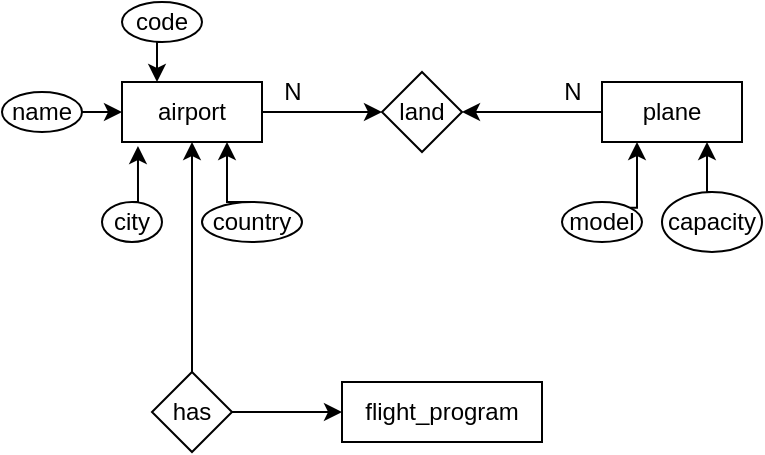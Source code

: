 <mxfile version="20.5.3" type="google"><diagram id="VmNA6rkIm-gpM28IDPNw" name="Página-1"><mxGraphModel grid="1" page="1" gridSize="10" guides="1" tooltips="1" connect="1" arrows="1" fold="1" pageScale="1" pageWidth="827" pageHeight="1169" math="0" shadow="0"><root><mxCell id="0"/><mxCell id="1" parent="0"/><mxCell id="UKJ-rLuR3TyoIJpKIvMB-20" style="edgeStyle=orthogonalEdgeStyle;rounded=0;orthogonalLoop=1;jettySize=auto;html=1;exitX=1;exitY=0.5;exitDx=0;exitDy=0;entryX=0;entryY=0.5;entryDx=0;entryDy=0;" edge="1" parent="1" source="UKJ-rLuR3TyoIJpKIvMB-2" target="UKJ-rLuR3TyoIJpKIvMB-19"><mxGeometry relative="1" as="geometry"/></mxCell><mxCell id="UKJ-rLuR3TyoIJpKIvMB-2" value="airport" style="rounded=0;whiteSpace=wrap;html=1;" vertex="1" parent="1"><mxGeometry x="120" y="90" width="70" height="30" as="geometry"/></mxCell><mxCell id="UKJ-rLuR3TyoIJpKIvMB-7" style="edgeStyle=orthogonalEdgeStyle;rounded=0;orthogonalLoop=1;jettySize=auto;html=1;exitX=0.5;exitY=1;exitDx=0;exitDy=0;entryX=0.25;entryY=0;entryDx=0;entryDy=0;" edge="1" parent="1" source="UKJ-rLuR3TyoIJpKIvMB-3" target="UKJ-rLuR3TyoIJpKIvMB-2"><mxGeometry relative="1" as="geometry"/></mxCell><mxCell id="UKJ-rLuR3TyoIJpKIvMB-3" value="code" style="ellipse;whiteSpace=wrap;html=1;" vertex="1" parent="1"><mxGeometry x="120" y="50" width="40" height="20" as="geometry"/></mxCell><mxCell id="UKJ-rLuR3TyoIJpKIvMB-10" style="edgeStyle=orthogonalEdgeStyle;rounded=0;orthogonalLoop=1;jettySize=auto;html=1;exitX=1;exitY=0.5;exitDx=0;exitDy=0;entryX=0;entryY=0.5;entryDx=0;entryDy=0;" edge="1" parent="1" source="UKJ-rLuR3TyoIJpKIvMB-4" target="UKJ-rLuR3TyoIJpKIvMB-2"><mxGeometry relative="1" as="geometry"/></mxCell><mxCell id="UKJ-rLuR3TyoIJpKIvMB-4" value="name" style="ellipse;whiteSpace=wrap;html=1;" vertex="1" parent="1"><mxGeometry x="60" y="95" width="40" height="20" as="geometry"/></mxCell><mxCell id="UKJ-rLuR3TyoIJpKIvMB-11" style="edgeStyle=orthogonalEdgeStyle;rounded=0;orthogonalLoop=1;jettySize=auto;html=1;exitX=0.5;exitY=0;exitDx=0;exitDy=0;entryX=0.114;entryY=1.067;entryDx=0;entryDy=0;entryPerimeter=0;" edge="1" parent="1" source="UKJ-rLuR3TyoIJpKIvMB-5" target="UKJ-rLuR3TyoIJpKIvMB-2"><mxGeometry relative="1" as="geometry"/></mxCell><mxCell id="UKJ-rLuR3TyoIJpKIvMB-5" value="city" style="ellipse;whiteSpace=wrap;html=1;" vertex="1" parent="1"><mxGeometry x="110" y="150" width="30" height="20" as="geometry"/></mxCell><mxCell id="UKJ-rLuR3TyoIJpKIvMB-12" style="edgeStyle=orthogonalEdgeStyle;rounded=0;orthogonalLoop=1;jettySize=auto;html=1;exitX=0.5;exitY=0;exitDx=0;exitDy=0;entryX=0.75;entryY=1;entryDx=0;entryDy=0;" edge="1" parent="1" source="UKJ-rLuR3TyoIJpKIvMB-6" target="UKJ-rLuR3TyoIJpKIvMB-2"><mxGeometry relative="1" as="geometry"/></mxCell><mxCell id="UKJ-rLuR3TyoIJpKIvMB-6" value="country" style="ellipse;whiteSpace=wrap;html=1;" vertex="1" parent="1"><mxGeometry x="160" y="150" width="50" height="20" as="geometry"/></mxCell><mxCell id="UKJ-rLuR3TyoIJpKIvMB-13" value="plane" style="whiteSpace=wrap;html=1;" vertex="1" parent="1"><mxGeometry x="360" y="90" width="70" height="30" as="geometry"/></mxCell><mxCell id="UKJ-rLuR3TyoIJpKIvMB-17" style="edgeStyle=orthogonalEdgeStyle;rounded=0;orthogonalLoop=1;jettySize=auto;html=1;exitX=1;exitY=0;exitDx=0;exitDy=0;entryX=0.25;entryY=1;entryDx=0;entryDy=0;" edge="1" parent="1" source="UKJ-rLuR3TyoIJpKIvMB-15" target="UKJ-rLuR3TyoIJpKIvMB-13"><mxGeometry relative="1" as="geometry"/></mxCell><mxCell id="UKJ-rLuR3TyoIJpKIvMB-15" value="model" style="ellipse;whiteSpace=wrap;html=1;" vertex="1" parent="1"><mxGeometry x="340" y="150" width="40" height="20" as="geometry"/></mxCell><mxCell id="UKJ-rLuR3TyoIJpKIvMB-18" style="edgeStyle=orthogonalEdgeStyle;rounded=0;orthogonalLoop=1;jettySize=auto;html=1;exitX=0.5;exitY=0;exitDx=0;exitDy=0;entryX=0.75;entryY=1;entryDx=0;entryDy=0;" edge="1" parent="1" source="UKJ-rLuR3TyoIJpKIvMB-16" target="UKJ-rLuR3TyoIJpKIvMB-13"><mxGeometry relative="1" as="geometry"/></mxCell><mxCell id="UKJ-rLuR3TyoIJpKIvMB-16" value="capacity" style="ellipse;whiteSpace=wrap;html=1;" vertex="1" parent="1"><mxGeometry x="390" y="145" width="50" height="30" as="geometry"/></mxCell><mxCell id="UKJ-rLuR3TyoIJpKIvMB-21" style="edgeStyle=orthogonalEdgeStyle;rounded=0;orthogonalLoop=1;jettySize=auto;html=1;exitX=0;exitY=0.5;exitDx=0;exitDy=0;entryX=1;entryY=0.5;entryDx=0;entryDy=0;" edge="1" parent="1" source="UKJ-rLuR3TyoIJpKIvMB-13" target="UKJ-rLuR3TyoIJpKIvMB-19"><mxGeometry relative="1" as="geometry"/></mxCell><mxCell id="UKJ-rLuR3TyoIJpKIvMB-19" value="land" style="rhombus;whiteSpace=wrap;html=1;" vertex="1" parent="1"><mxGeometry x="250" y="85" width="40" height="40" as="geometry"/></mxCell><mxCell id="UKJ-rLuR3TyoIJpKIvMB-22" value="N" style="text;html=1;align=center;verticalAlign=middle;resizable=0;points=[];autosize=1;strokeColor=none;fillColor=none;" vertex="1" parent="1"><mxGeometry x="190" y="80" width="30" height="30" as="geometry"/></mxCell><mxCell id="UKJ-rLuR3TyoIJpKIvMB-23" value="N" style="text;html=1;align=center;verticalAlign=middle;resizable=0;points=[];autosize=1;strokeColor=none;fillColor=none;" vertex="1" parent="1"><mxGeometry x="330" y="80" width="30" height="30" as="geometry"/></mxCell><mxCell id="UKJ-rLuR3TyoIJpKIvMB-24" value="flight_program" style="whiteSpace=wrap;html=1;" vertex="1" parent="1"><mxGeometry x="230" y="240" width="100" height="30" as="geometry"/></mxCell><mxCell id="UKJ-rLuR3TyoIJpKIvMB-26" style="edgeStyle=orthogonalEdgeStyle;rounded=0;orthogonalLoop=1;jettySize=auto;html=1;exitX=0.5;exitY=0;exitDx=0;exitDy=0;entryX=0.5;entryY=1;entryDx=0;entryDy=0;" edge="1" parent="1" source="UKJ-rLuR3TyoIJpKIvMB-25" target="UKJ-rLuR3TyoIJpKIvMB-2"><mxGeometry relative="1" as="geometry"/></mxCell><mxCell id="UKJ-rLuR3TyoIJpKIvMB-27" style="edgeStyle=orthogonalEdgeStyle;rounded=0;orthogonalLoop=1;jettySize=auto;html=1;exitX=1;exitY=0.5;exitDx=0;exitDy=0;entryX=0;entryY=0.5;entryDx=0;entryDy=0;" edge="1" parent="1" source="UKJ-rLuR3TyoIJpKIvMB-25" target="UKJ-rLuR3TyoIJpKIvMB-24"><mxGeometry relative="1" as="geometry"/></mxCell><mxCell id="UKJ-rLuR3TyoIJpKIvMB-25" value="has" style="rhombus;whiteSpace=wrap;html=1;" vertex="1" parent="1"><mxGeometry x="135" y="235" width="40" height="40" as="geometry"/></mxCell></root></mxGraphModel></diagram></mxfile>